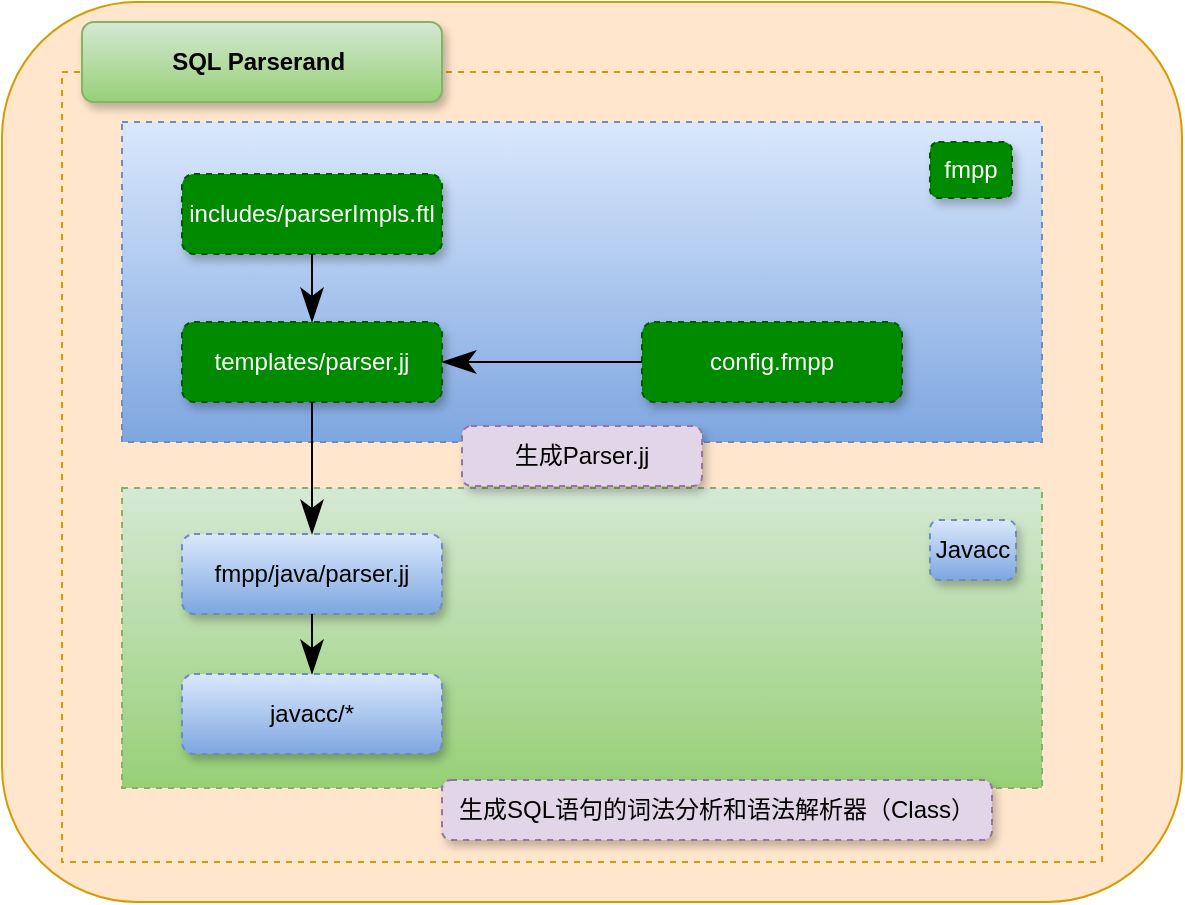<mxfile version="16.6.2" type="github">
  <diagram id="FK_EYPYNZeceUQXpnn1h" name="Page-1">
    <mxGraphModel dx="1674" dy="749" grid="1" gridSize="10" guides="1" tooltips="1" connect="1" arrows="1" fold="1" page="1" pageScale="1" pageWidth="1169" pageHeight="827" math="0" shadow="0">
      <root>
        <mxCell id="0" />
        <mxCell id="1" parent="0" />
        <mxCell id="QB38KlsuNQnuv_5i9Iaj-2" value="" style="rounded=1;whiteSpace=wrap;html=1;hachureGap=4;pointerEvents=0;fillColor=#ffe6cc;strokeColor=#d79b00;" parent="1" vertex="1">
          <mxGeometry x="100" y="150" width="590" height="450" as="geometry" />
        </mxCell>
        <mxCell id="QB38KlsuNQnuv_5i9Iaj-3" value="" style="rounded=0;whiteSpace=wrap;html=1;hachureGap=4;pointerEvents=0;dashed=1;fillColor=#ffe6cc;strokeColor=#d79b00;" parent="1" vertex="1">
          <mxGeometry x="130" y="185" width="520" height="395" as="geometry" />
        </mxCell>
        <mxCell id="QB38KlsuNQnuv_5i9Iaj-6" value="" style="rounded=0;whiteSpace=wrap;html=1;dashed=1;hachureGap=4;pointerEvents=0;fillColor=#dae8fc;strokeColor=#6c8ebf;gradientColor=#7ea6e0;" parent="1" vertex="1">
          <mxGeometry x="160" y="210" width="460" height="160" as="geometry" />
        </mxCell>
        <mxCell id="QB38KlsuNQnuv_5i9Iaj-7" value="includes/parserImpls.ftl" style="rounded=1;whiteSpace=wrap;html=1;dashed=1;hachureGap=4;pointerEvents=0;fillColor=#008a00;strokeColor=#005700;fontColor=#ffffff;shadow=1;" parent="1" vertex="1">
          <mxGeometry x="190" y="236" width="130" height="40" as="geometry" />
        </mxCell>
        <mxCell id="QB38KlsuNQnuv_5i9Iaj-8" value="templates/parser.jj" style="rounded=1;whiteSpace=wrap;html=1;dashed=1;hachureGap=4;pointerEvents=0;fillColor=#008a00;strokeColor=#005700;fontColor=#ffffff;shadow=1;glass=0;" parent="1" vertex="1">
          <mxGeometry x="190" y="310" width="130" height="40" as="geometry" />
        </mxCell>
        <mxCell id="QB38KlsuNQnuv_5i9Iaj-9" value="fmpp" style="rounded=1;whiteSpace=wrap;html=1;dashed=1;hachureGap=4;pointerEvents=0;shadow=1;fillColor=#008a00;strokeColor=#005700;fontColor=#ffffff;" parent="1" vertex="1">
          <mxGeometry x="564" y="220" width="41" height="28" as="geometry" />
        </mxCell>
        <mxCell id="QB38KlsuNQnuv_5i9Iaj-10" value="config.fmpp" style="rounded=1;whiteSpace=wrap;html=1;dashed=1;hachureGap=4;pointerEvents=0;fillColor=#008a00;strokeColor=#005700;fontColor=#ffffff;shadow=1;" parent="1" vertex="1">
          <mxGeometry x="420" y="310" width="130" height="40" as="geometry" />
        </mxCell>
        <mxCell id="QB38KlsuNQnuv_5i9Iaj-12" value="" style="endArrow=classicThin;html=1;startSize=14;endSize=14;sourcePerimeterSpacing=8;targetPerimeterSpacing=8;entryX=1;entryY=0.5;entryDx=0;entryDy=0;exitX=0;exitY=0.5;exitDx=0;exitDy=0;endFill=1;" parent="1" source="QB38KlsuNQnuv_5i9Iaj-10" target="QB38KlsuNQnuv_5i9Iaj-8" edge="1">
          <mxGeometry width="50" height="50" relative="1" as="geometry">
            <mxPoint x="480" y="370" as="sourcePoint" />
            <mxPoint x="530" y="320" as="targetPoint" />
          </mxGeometry>
        </mxCell>
        <mxCell id="QB38KlsuNQnuv_5i9Iaj-13" value="" style="endArrow=classicThin;html=1;startSize=14;endSize=14;sourcePerimeterSpacing=8;targetPerimeterSpacing=8;exitX=0.5;exitY=1;exitDx=0;exitDy=0;endFill=1;entryX=0.5;entryY=0;entryDx=0;entryDy=0;" parent="1" source="QB38KlsuNQnuv_5i9Iaj-7" target="QB38KlsuNQnuv_5i9Iaj-8" edge="1">
          <mxGeometry width="50" height="50" relative="1" as="geometry">
            <mxPoint x="560" y="400" as="sourcePoint" />
            <mxPoint x="610" y="350" as="targetPoint" />
          </mxGeometry>
        </mxCell>
        <mxCell id="QB38KlsuNQnuv_5i9Iaj-14" value="" style="rounded=0;whiteSpace=wrap;html=1;dashed=1;hachureGap=4;pointerEvents=0;fillColor=#d5e8d4;strokeColor=#82b366;gradientColor=#97d077;" parent="1" vertex="1">
          <mxGeometry x="160" y="393" width="460" height="150" as="geometry" />
        </mxCell>
        <mxCell id="QB38KlsuNQnuv_5i9Iaj-15" value="Javacc" style="rounded=1;whiteSpace=wrap;html=1;dashed=1;hachureGap=4;pointerEvents=0;shadow=1;fillColor=#dae8fc;strokeColor=#6c8ebf;gradientColor=#7ea6e0;" parent="1" vertex="1">
          <mxGeometry x="564" y="409" width="43" height="30" as="geometry" />
        </mxCell>
        <mxCell id="QB38KlsuNQnuv_5i9Iaj-18" value="fmpp/java/parser.jj" style="rounded=1;whiteSpace=wrap;html=1;dashed=1;hachureGap=4;pointerEvents=0;fillColor=#dae8fc;strokeColor=#6c8ebf;shadow=1;gradientColor=#7ea6e0;" parent="1" vertex="1">
          <mxGeometry x="190" y="416" width="130" height="40" as="geometry" />
        </mxCell>
        <mxCell id="QB38KlsuNQnuv_5i9Iaj-19" value="javacc/*" style="rounded=1;whiteSpace=wrap;html=1;dashed=1;hachureGap=4;pointerEvents=0;fillColor=#dae8fc;strokeColor=#6c8ebf;shadow=1;gradientColor=#7ea6e0;" parent="1" vertex="1">
          <mxGeometry x="190" y="486" width="130" height="40" as="geometry" />
        </mxCell>
        <mxCell id="QB38KlsuNQnuv_5i9Iaj-21" value="" style="endArrow=classicThin;html=1;startSize=14;endSize=14;sourcePerimeterSpacing=8;targetPerimeterSpacing=8;exitX=0.5;exitY=1;exitDx=0;exitDy=0;endFill=1;entryX=0.5;entryY=0;entryDx=0;entryDy=0;" parent="1" source="QB38KlsuNQnuv_5i9Iaj-8" target="QB38KlsuNQnuv_5i9Iaj-18" edge="1">
          <mxGeometry width="50" height="50" relative="1" as="geometry">
            <mxPoint x="265" y="260" as="sourcePoint" />
            <mxPoint x="265" y="320" as="targetPoint" />
          </mxGeometry>
        </mxCell>
        <mxCell id="QB38KlsuNQnuv_5i9Iaj-22" value="" style="endArrow=classicThin;html=1;startSize=14;endSize=14;sourcePerimeterSpacing=8;targetPerimeterSpacing=8;exitX=0.5;exitY=1;exitDx=0;exitDy=0;endFill=1;entryX=0.5;entryY=0;entryDx=0;entryDy=0;" parent="1" source="QB38KlsuNQnuv_5i9Iaj-18" target="QB38KlsuNQnuv_5i9Iaj-19" edge="1">
          <mxGeometry width="50" height="50" relative="1" as="geometry">
            <mxPoint x="275" y="226" as="sourcePoint" />
            <mxPoint x="275" y="286" as="targetPoint" />
          </mxGeometry>
        </mxCell>
        <mxCell id="QB38KlsuNQnuv_5i9Iaj-23" value="生成Parser.jj" style="rounded=1;whiteSpace=wrap;html=1;shadow=1;glass=0;dashed=1;hachureGap=4;pointerEvents=0;fillColor=#e1d5e7;strokeColor=#9673a6;" parent="1" vertex="1">
          <mxGeometry x="330" y="362" width="120" height="30" as="geometry" />
        </mxCell>
        <mxCell id="QB38KlsuNQnuv_5i9Iaj-24" value="生成SQL语句的词法分析和语法解析器（Class）" style="rounded=1;whiteSpace=wrap;html=1;shadow=1;glass=0;dashed=1;hachureGap=4;pointerEvents=0;fillColor=#e1d5e7;strokeColor=#9673a6;" parent="1" vertex="1">
          <mxGeometry x="320" y="539" width="275" height="30" as="geometry" />
        </mxCell>
        <mxCell id="QB38KlsuNQnuv_5i9Iaj-1" value="SQL Parserand&amp;nbsp;" style="rounded=1;whiteSpace=wrap;html=1;shadow=1;glass=0;hachureGap=4;pointerEvents=0;strokeWidth=1;fillColor=#d5e8d4;fontStyle=1;strokeColor=#82b366;gradientColor=#97d077;" parent="1" vertex="1">
          <mxGeometry x="140" y="160" width="180" height="40" as="geometry" />
        </mxCell>
      </root>
    </mxGraphModel>
  </diagram>
</mxfile>
